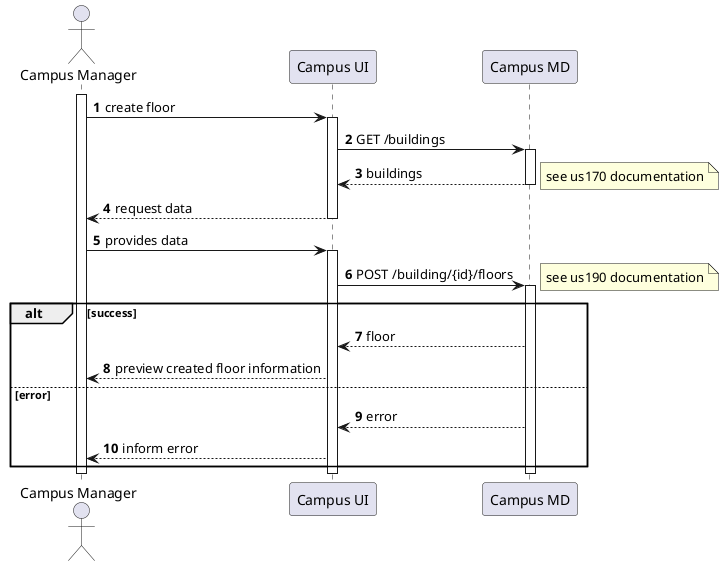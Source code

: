 @startuml
autonumber

actor "Campus Manager" as usr

participant "Campus UI" as ui

'TODO: call it just 'ui'?
participant "Campus MD" as md

activate usr
    usr -> ui : create floor
    activate ui
        ui -> md : GET /buildings
        activate md
            md --> ui : buildings
            note right: see us170 documentation
        deactivate md
        ui --> usr : request data
    deactivate ui

    usr -> ui : provides data
    activate ui
        ui -> md : POST /building/{id}/floors
        activate md
        note right : see us190 documentation
            alt success
                md --> ui : floor
                ui --> usr : preview created floor information
            else error
                md --> ui : error
                ui --> usr : inform error
            end
        deactivate md
    deactivate ui
deactivate usr

@enduml
